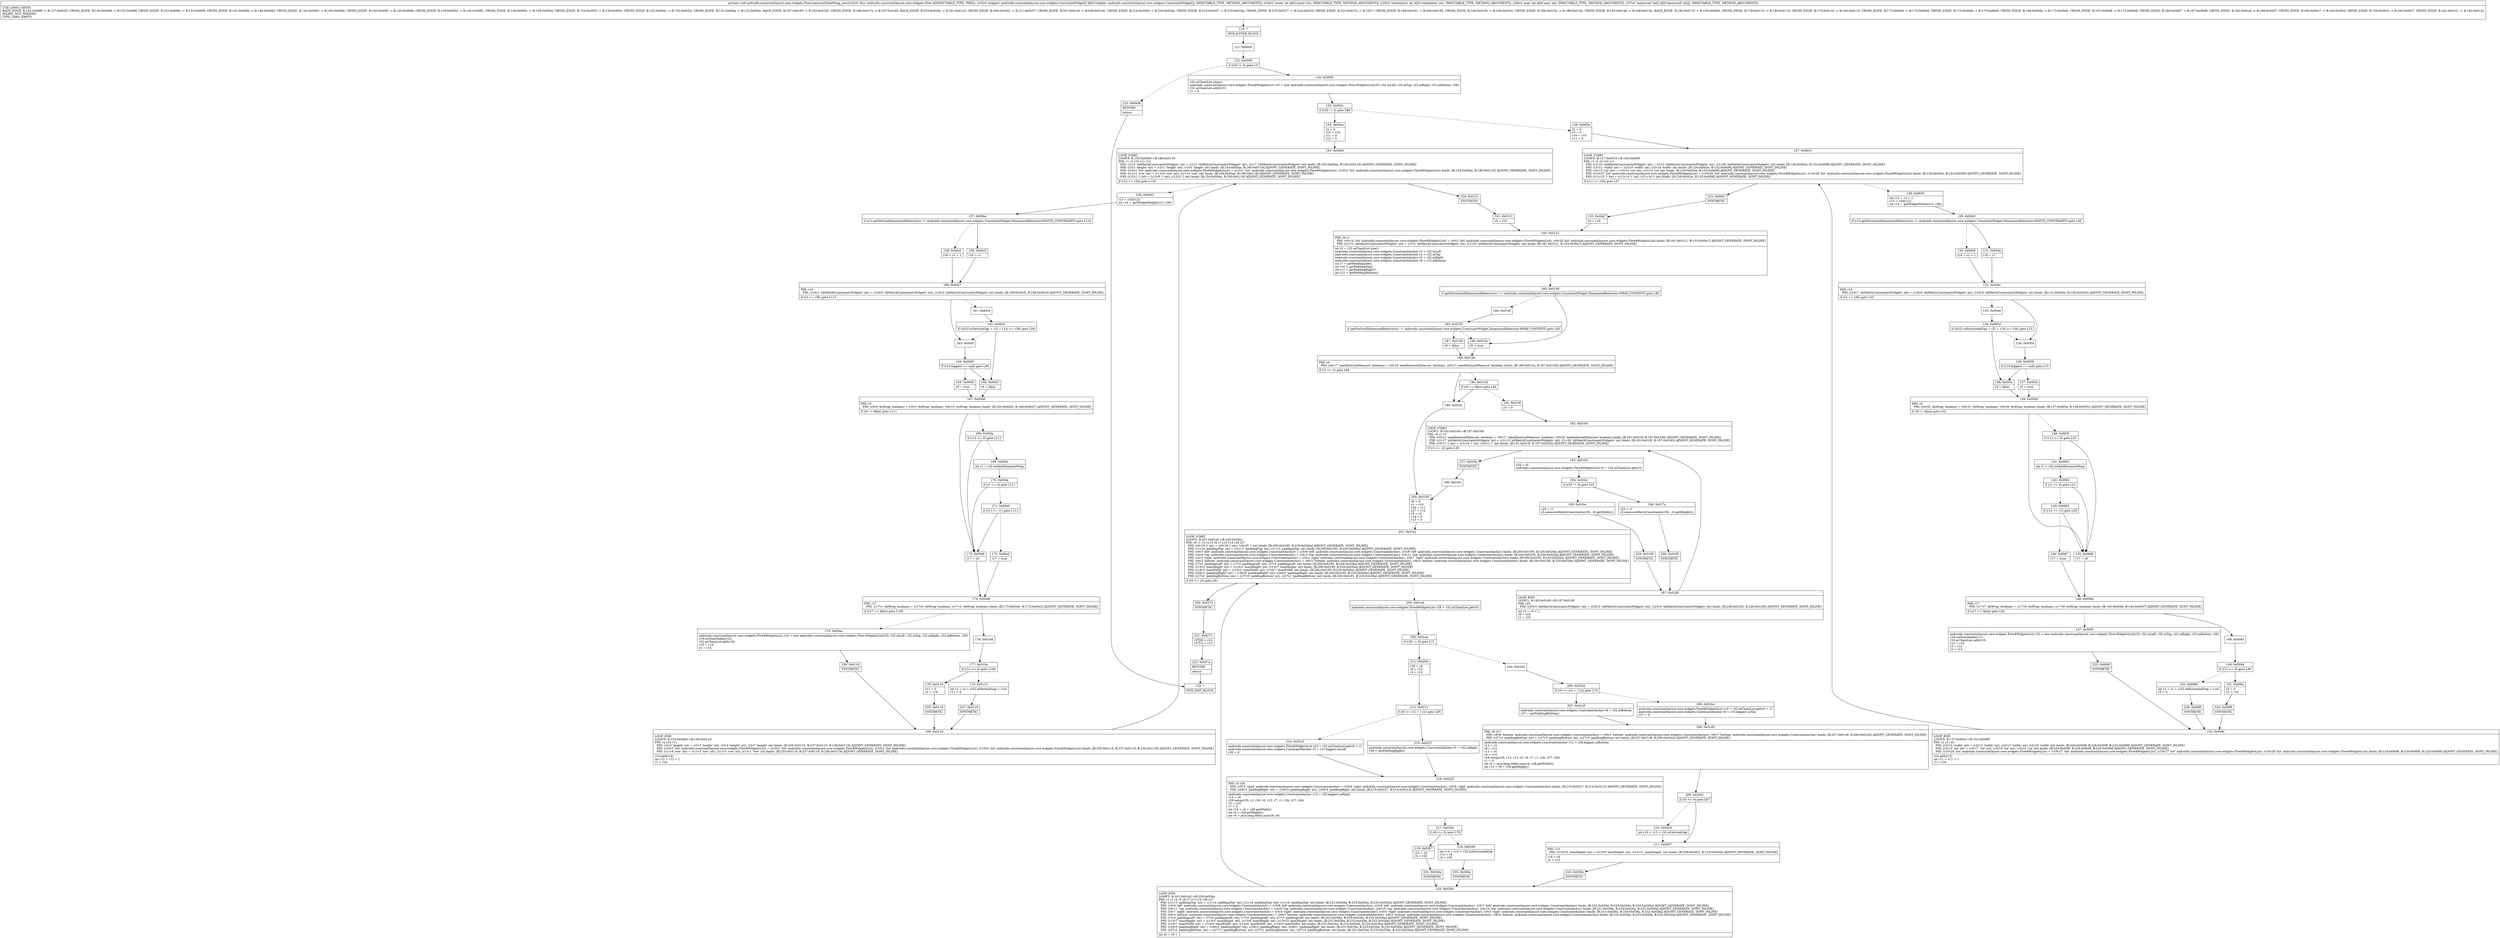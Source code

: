 digraph "CFG forandroidx.constraintlayout.core.widgets.Flow.measureChainWrap_new([Landroidx\/constraintlayout\/core\/widgets\/ConstraintWidget;III[I)V" {
Node_119 [shape=record,label="{119\:\ ?|MTH_ENTER_BLOCK\l}"];
Node_121 [shape=record,label="{121\:\ 0x0000}"];
Node_122 [shape=record,label="{122\:\ 0x0006|if (r34 != 0) goto L5\l}"];
Node_123 [shape=record,label="{123\:\ 0x0008|RETURN\l|return\l}"];
Node_120 [shape=record,label="{120\:\ ?|MTH_EXIT_BLOCK\l}"];
Node_124 [shape=record,label="{124\:\ 0x0009|r32.mChainList.clear()\landroidx.constraintlayout.core.widgets.Flow$WidgetsList r10 = new androidx.constraintlayout.core.widgets.Flow.WidgetsList(r35, r32.mLeft, r32.mTop, r32.mRight, r32.mBottom, r36)\lr32.mChainList.add(r10)\lr1 = 0\l}"];
Node_125 [shape=record,label="{125\:\ 0x002c|if (r35 != 0) goto L86\l}"];
Node_126 [shape=record,label="{126\:\ 0x002e|r2 = 0\lr3 = 0\lr10 = r10\lr11 = 0\l}"];
Node_127 [shape=record,label="{127\:\ 0x0033|LOOP_START\lLOOP:0: B:127:0x0033\-\>B:152:0x009f\lPHI: r1 r2 r3 r10 r11 \l  PHI: (r1v22 'nbMatchConstraintsWidgets' int) = (r1v2 'nbMatchConstraintsWidgets' int), (r1v26 'nbMatchConstraintsWidgets' int) binds: [B:126:0x002e, B:152:0x009f] A[DONT_GENERATE, DONT_INLINE]\l  PHI: (r2v11 'width' int) = (r2v10 'width' int), (r2v14 'width' int) binds: [B:126:0x002e, B:152:0x009f] A[DONT_GENERATE, DONT_INLINE]\l  PHI: (r3v15 'col' int) = (r3v14 'col' int), (r3v19 'col' int) binds: [B:126:0x002e, B:152:0x009f] A[DONT_GENERATE, DONT_INLINE]\l  PHI: (r10v27 'list' androidx.constraintlayout.core.widgets.Flow$WidgetsList) = (r10v26 'list' androidx.constraintlayout.core.widgets.Flow$WidgetsList), (r10v28 'list' androidx.constraintlayout.core.widgets.Flow$WidgetsList) binds: [B:126:0x002e, B:152:0x009f] A[DONT_GENERATE, DONT_INLINE]\l  PHI: (r11v15 'i' int) = (r11v14 'i' int), (r11v16 'i' int) binds: [B:126:0x002e, B:152:0x009f] A[DONT_GENERATE, DONT_INLINE]\l|if (r11 \>= r34) goto L37\l}"];
Node_128 [shape=record,label="{128\:\ 0x0035|int r12 = r3 + 1\lr13 = r33[r11]\lint r14 = getWidgetWidth(r13, r36)\l}"];
Node_129 [shape=record,label="{129\:\ 0x0043|if (r13.getHorizontalDimensionBehaviour() != androidx.constraintlayout.core.widgets.ConstraintWidget.DimensionBehaviour.MATCH_CONSTRAINT) goto L36\l}"];
Node_130 [shape=record,label="{130\:\ 0x0045|r16 = r1 + 1\l}"];
Node_132 [shape=record,label="{132\:\ 0x004c|PHI: r16 \l  PHI: (r16v7 'nbMatchConstraintsWidgets' int) = (r16v6 'nbMatchConstraintsWidgets' int), (r16v8 'nbMatchConstraintsWidgets' int) binds: [B:131:0x004a, B:130:0x0045] A[DONT_GENERATE, DONT_INLINE]\l|if (r2 == r36) goto L33\l}"];
Node_133 [shape=record,label="{133\:\ 0x004e}"];
Node_134 [shape=record,label="{134\:\ 0x0052|if (((r32.mHorizontalGap + r2) + r14) \<= r36) goto L15\l}"];
Node_138 [shape=record,label="{138\:\ 0x005c|r0 = false\l}"];
Node_139 [shape=record,label="{139\:\ 0x005d|PHI: r0 \l  PHI: (r0v32 'doWrap' boolean) = (r0v31 'doWrap' boolean), (r0v36 'doWrap' boolean) binds: [B:137:0x005a, B:138:0x005c] A[DONT_GENERATE, DONT_INLINE]\l|if (r0 != false) goto L32\l}"];
Node_140 [shape=record,label="{140\:\ 0x005f|if (r11 \<= 0) goto L32\l}"];
Node_141 [shape=record,label="{141\:\ 0x0061|int r1 = r32.mMaxElementsWrap\l}"];
Node_142 [shape=record,label="{142\:\ 0x0063|if (r1 \<= 0) goto L32\l}"];
Node_143 [shape=record,label="{143\:\ 0x0065|if (r12 \<= r1) goto L32\l}"];
Node_144 [shape=record,label="{144\:\ 0x0067|r17 = true\l}"];
Node_146 [shape=record,label="{146\:\ 0x006d|PHI: r17 \l  PHI: (r17v7 'doWrap' boolean) = (r17v6 'doWrap' boolean), (r17v8 'doWrap' boolean) binds: [B:145:0x006b, B:144:0x0067] A[DONT_GENERATE, DONT_INLINE]\l|if (r17 == false) goto L26\l}"];
Node_147 [shape=record,label="{147\:\ 0x006f|androidx.constraintlayout.core.widgets.Flow$WidgetsList r19 = new androidx.constraintlayout.core.widgets.Flow.WidgetsList(r35, r32.mLeft, r32.mTop, r32.mRight, r32.mBottom, r36)\lr19.setStartIndex(r11)\lr32.mChainList.add(r19)\lr10 = r19\lr3 = r12\lr2 = r14\l}"];
Node_225 [shape=record,label="{225\:\ 0x009f|SYNTHETIC\l}"];
Node_152 [shape=record,label="{152\:\ 0x009f|LOOP_END\lLOOP:0: B:127:0x0033\-\>B:152:0x009f\lPHI: r2 r3 r10 \l  PHI: (r2v14 'width' int) = (r2v12 'width' int), (r2v13 'width' int), (r2v16 'width' int) binds: [B:224:0x009f, B:226:0x009f, B:225:0x009f] A[DONT_GENERATE, DONT_INLINE]\l  PHI: (r3v19 'col' int) = (r3v17 'col' int), (r3v18 'col' int), (r3v21 'col' int) binds: [B:224:0x009f, B:226:0x009f, B:225:0x009f] A[DONT_GENERATE, DONT_INLINE]\l  PHI: (r10v28 'list' androidx.constraintlayout.core.widgets.Flow$WidgetsList) = (r10v27 'list' androidx.constraintlayout.core.widgets.Flow$WidgetsList), (r10v27 'list' androidx.constraintlayout.core.widgets.Flow$WidgetsList), (r10v29 'list' androidx.constraintlayout.core.widgets.Flow$WidgetsList) binds: [B:224:0x009f, B:226:0x009f, B:225:0x009f] A[DONT_GENERATE, DONT_INLINE]\l|r10.add(r13)\lint r11 = r11 + 1\lr1 = r16\l}"];
Node_148 [shape=record,label="{148\:\ 0x0093}"];
Node_149 [shape=record,label="{149\:\ 0x0094|if (r11 \<= 0) goto L30\l}"];
Node_150 [shape=record,label="{150\:\ 0x0096|int r2 = r2 + (r32.mHorizontalGap + r14)\lr3 = 0\l}"];
Node_226 [shape=record,label="{226\:\ 0x009f|SYNTHETIC\l}"];
Node_151 [shape=record,label="{151\:\ 0x009c|r3 = 0\lr2 = r14\l}"];
Node_224 [shape=record,label="{224\:\ 0x009f|SYNTHETIC\l}"];
Node_145 [shape=record,label="{145\:\ 0x006b|r17 = r0\l}"];
Node_135 [shape=record,label="{135\:\ 0x0054}"];
Node_136 [shape=record,label="{136\:\ 0x0058|if (r10.biggest == null) goto L15\l}"];
Node_137 [shape=record,label="{137\:\ 0x005a|r0 = true\l}"];
Node_131 [shape=record,label="{131\:\ 0x004a|r16 = r1\l}"];
Node_223 [shape=record,label="{223\:\ 0x00a7|SYNTHETIC\l}"];
Node_153 [shape=record,label="{153\:\ 0x00a7|r0 = r10\l}"];
Node_182 [shape=record,label="{182\:\ 0x0122|PHI: r0 r1 \l  PHI: (r0v14 'list' androidx.constraintlayout.core.widgets.Flow$WidgetsList) = (r0v2 'list' androidx.constraintlayout.core.widgets.Flow$WidgetsList), (r0v28 'list' androidx.constraintlayout.core.widgets.Flow$WidgetsList) binds: [B:181:0x0121, B:153:0x00a7] A[DONT_GENERATE, DONT_INLINE]\l  PHI: (r1v12 'nbMatchConstraintsWidgets' int) = (r1v3 'nbMatchConstraintsWidgets' int), (r1v22 'nbMatchConstraintsWidgets' int) binds: [B:181:0x0121, B:153:0x00a7] A[DONT_GENERATE, DONT_INLINE]\l|int r2 = r32.mChainList.size()\landroidx.constraintlayout.core.widgets.ConstraintAnchor r3 = r32.mLeft\landroidx.constraintlayout.core.widgets.ConstraintAnchor r4 = r32.mTop\landroidx.constraintlayout.core.widgets.ConstraintAnchor r5 = r32.mRight\landroidx.constraintlayout.core.widgets.ConstraintAnchor r6 = r32.mBottom\lint r7 = getPaddingLeft()\lint r10 = getPaddingTop()\lint r11 = getPaddingRight()\lint r12 = getPaddingBottom()\l}"];
Node_183 [shape=record,label="{183\:\ 0x014d|if (getHorizontalDimensionBehaviour() == androidx.constraintlayout.core.widgets.ConstraintWidget.DimensionBehaviour.WRAP_CONTENT) goto L85\l}"];
Node_184 [shape=record,label="{184\:\ 0x014f}"];
Node_185 [shape=record,label="{185\:\ 0x0155|if (getVerticalDimensionBehaviour() != androidx.constraintlayout.core.widgets.ConstraintWidget.DimensionBehaviour.WRAP_CONTENT) goto L43\l}"];
Node_187 [shape=record,label="{187\:\ 0x0158|r0 = false\l}"];
Node_189 [shape=record,label="{189\:\ 0x015b|PHI: r0 \l  PHI: (r0v17 'needInternalMeasure' boolean) = (r0v16 'needInternalMeasure' boolean), (r0v27 'needInternalMeasure' boolean) binds: [B:188:0x015a, B:187:0x0158] A[DONT_GENERATE, DONT_INLINE]\l|if (r1 \<= 0) goto L84\l}"];
Node_190 [shape=record,label="{190\:\ 0x015d|if (r0 == false) goto L84\l}"];
Node_191 [shape=record,label="{191\:\ 0x015f|r3 = 0\l}"];
Node_192 [shape=record,label="{192\:\ 0x0160|LOOP_START\lLOOP:1: B:192:0x0160\-\>B:197:0x0185\lPHI: r0 r1 r3 \l  PHI: (r0v21 'needInternalMeasure' boolean) = (r0v17 'needInternalMeasure' boolean), (r0v25 'needInternalMeasure' boolean) binds: [B:191:0x015f, B:197:0x0185] A[DONT_GENERATE, DONT_INLINE]\l  PHI: (r1v17 'nbMatchConstraintsWidgets' int) = (r1v12 'nbMatchConstraintsWidgets' int), (r1v20 'nbMatchConstraintsWidgets' int) binds: [B:191:0x015f, B:197:0x0185] A[DONT_GENERATE, DONT_INLINE]\l  PHI: (r3v11 'i' int) = (r3v10 'i' int), (r3v12 'i' int) binds: [B:191:0x015f, B:197:0x0185] A[DONT_GENERATE, DONT_INLINE]\l|if (r3 \>= r2) goto L55\l}"];
Node_193 [shape=record,label="{193\:\ 0x0162|r24 = r0\landroidx.constraintlayout.core.widgets.Flow$WidgetsList r0 = r32.mChainList.get(r3)\l}"];
Node_194 [shape=record,label="{194\:\ 0x016c|if (r35 != 0) goto L53\l}"];
Node_195 [shape=record,label="{195\:\ 0x016e|r25 = r1\lr0.measureMatchConstraints(r36 \- r0.getWidth())\l}"];
Node_229 [shape=record,label="{229\:\ 0x0185|SYNTHETIC\l}"];
Node_197 [shape=record,label="{197\:\ 0x0185|LOOP_END\lLOOP:1: B:192:0x0160\-\>B:197:0x0185\lPHI: r25 \l  PHI: (r25v3 'nbMatchConstraintsWidgets' int) = (r25v2 'nbMatchConstraintsWidgets' int), (r25v4 'nbMatchConstraintsWidgets' int) binds: [B:228:0x0185, B:229:0x0185] A[DONT_GENERATE, DONT_INLINE]\l|int r3 = r3 + 1\lr0 = r24\lr1 = r25\l}"];
Node_196 [shape=record,label="{196\:\ 0x017a|r25 = r1\lr0.measureMatchConstraints(r36 \- r0.getHeight())\l}"];
Node_228 [shape=record,label="{228\:\ 0x0185|SYNTHETIC\l}"];
Node_227 [shape=record,label="{227\:\ 0x018c|SYNTHETIC\l}"];
Node_198 [shape=record,label="{198\:\ 0x018c}"];
Node_200 [shape=record,label="{200\:\ 0x0195|r0 = 0\lr1 = r10\lr26 = r11\lr27 = r12\lr3 = r3\lr14 = 0\lr13 = 0\l}"];
Node_201 [shape=record,label="{201\:\ 0x01a2|LOOP_START\lLOOP:2: B:201:0x01a2\-\>B:220:0x026a\lPHI: r0 r1 r3 r4 r5 r6 r7 r13 r14 r26 r27 \l  PHI: (r0v19 'i' int) = (r0v18 'i' int), (r0v20 'i' int) binds: [B:200:0x0195, B:220:0x026a] A[DONT_GENERATE, DONT_INLINE]\l  PHI: (r1v14 'paddingTop' int) = (r1v13 'paddingTop' int), (r1v15 'paddingTop' int) binds: [B:200:0x0195, B:220:0x026a] A[DONT_GENERATE, DONT_INLINE]\l  PHI: (r3v7 'left' androidx.constraintlayout.core.widgets.ConstraintAnchor) = (r3v6 'left' androidx.constraintlayout.core.widgets.ConstraintAnchor), (r3v9 'left' androidx.constraintlayout.core.widgets.ConstraintAnchor) binds: [B:200:0x0195, B:220:0x026a] A[DONT_GENERATE, DONT_INLINE]\l  PHI: (r4v4 'top' androidx.constraintlayout.core.widgets.ConstraintAnchor) = (r4v3 'top' androidx.constraintlayout.core.widgets.ConstraintAnchor), (r4v11 'top' androidx.constraintlayout.core.widgets.ConstraintAnchor) binds: [B:200:0x0195, B:220:0x026a] A[DONT_GENERATE, DONT_INLINE]\l  PHI: (r5v3 'right' androidx.constraintlayout.core.widgets.ConstraintAnchor) = (r5v2 'right' androidx.constraintlayout.core.widgets.ConstraintAnchor), (r5v7 'right' androidx.constraintlayout.core.widgets.ConstraintAnchor) binds: [B:200:0x0195, B:220:0x026a] A[DONT_GENERATE, DONT_INLINE]\l  PHI: (r6v3 'bottom' androidx.constraintlayout.core.widgets.ConstraintAnchor) = (r6v2 'bottom' androidx.constraintlayout.core.widgets.ConstraintAnchor), (r6v4 'bottom' androidx.constraintlayout.core.widgets.ConstraintAnchor) binds: [B:200:0x0195, B:220:0x026a] A[DONT_GENERATE, DONT_INLINE]\l  PHI: (r7v3 'paddingLeft' int) = (r7v2 'paddingLeft' int), (r7v5 'paddingLeft' int) binds: [B:200:0x0195, B:220:0x026a] A[DONT_GENERATE, DONT_INLINE]\l  PHI: (r13v3 'maxHeight' int) = (r13v2 'maxHeight' int), (r13v7 'maxHeight' int) binds: [B:200:0x0195, B:220:0x026a] A[DONT_GENERATE, DONT_INLINE]\l  PHI: (r14v3 'maxWidth' int) = (r14v2 'maxWidth' int), (r14v7 'maxWidth' int) binds: [B:200:0x0195, B:220:0x026a] A[DONT_GENERATE, DONT_INLINE]\l  PHI: (r26v1 'paddingRight' int) = (r26v0 'paddingRight' int), (r26v5 'paddingRight' int) binds: [B:200:0x0195, B:220:0x026a] A[DONT_GENERATE, DONT_INLINE]\l  PHI: (r27v1 'paddingBottom' int) = (r27v0 'paddingBottom' int), (r27v2 'paddingBottom' int) binds: [B:200:0x0195, B:220:0x026a] A[DONT_GENERATE, DONT_INLINE]\l|if (r0 \>= r2) goto L81\l}"];
Node_202 [shape=record,label="{202\:\ 0x01a4|androidx.constraintlayout.core.widgets.Flow$WidgetsList r28 = r32.mChainList.get(r0)\l}"];
Node_203 [shape=record,label="{203\:\ 0x01ae|if (r35 != 0) goto L71\l}"];
Node_204 [shape=record,label="{204\:\ 0x01b0}"];
Node_205 [shape=record,label="{205\:\ 0x01b2|if (r0 \>= (r2 + (\-1))) goto L70\l}"];
Node_206 [shape=record,label="{206\:\ 0x01b4|androidx.constraintlayout.core.widgets.Flow$WidgetsList r10 = r32.mChainList.get(r0 + 1)\landroidx.constraintlayout.core.widgets.ConstraintAnchor r6 = r10.biggest.mTop\lr27 = 0\l}"];
Node_208 [shape=record,label="{208\:\ 0x01d0|PHI: r6 r27 \l  PHI: (r6v6 'bottom' androidx.constraintlayout.core.widgets.ConstraintAnchor) = (r6v5 'bottom' androidx.constraintlayout.core.widgets.ConstraintAnchor), (r6v7 'bottom' androidx.constraintlayout.core.widgets.ConstraintAnchor) binds: [B:207:0x01c8, B:206:0x01b4] A[DONT_GENERATE, DONT_INLINE]\l  PHI: (r27v4 'paddingBottom' int) = (r27v3 'paddingBottom' int), (r27v5 'paddingBottom' int) binds: [B:207:0x01c8, B:206:0x01b4] A[DONT_GENERATE, DONT_INLINE]\l|androidx.constraintlayout.core.widgets.ConstraintAnchor r12 = r28.biggest.mBottom\lr12 = r3\lr9 = r13\lr13 = r4\lr4 = r14\lr28.setup(r35, r12, r13, r5, r6, r7, r1, r26, r27, r36)\lr1 = 0\lint r4 = java.lang.Math.max(r4, r28.getWidth())\lint r13 = r9 + r28.getHeight()\l}"];
Node_209 [shape=record,label="{209\:\ 0x0202|if (r0 \<= 0) goto L67\l}"];
Node_210 [shape=record,label="{210\:\ 0x0204|int r13 = r13 + r32.mVerticalGap\l}"];
Node_211 [shape=record,label="{211\:\ 0x0207|PHI: r13 \l  PHI: (r13v10 'maxHeight' int) = (r13v9 'maxHeight' int), (r13v11 'maxHeight' int) binds: [B:209:0x0202, B:210:0x0204] A[DONT_GENERATE, DONT_INLINE]\l|r14 = r4\lr4 = r12\l}"];
Node_232 [shape=record,label="{232\:\ 0x026a|SYNTHETIC\l}"];
Node_220 [shape=record,label="{220\:\ 0x026a|LOOP_END\lLOOP:2: B:201:0x01a2\-\>B:220:0x026a\lPHI: r1 r3 r4 r5 r6 r7 r13 r14 r26 r27 \l  PHI: (r1v15 'paddingTop' int) = (r1v14 'paddingTop' int), (r1v14 'paddingTop' int), (r1v16 'paddingTop' int) binds: [B:231:0x026a, B:233:0x026a, B:232:0x026a] A[DONT_GENERATE, DONT_INLINE]\l  PHI: (r3v9 'left' androidx.constraintlayout.core.widgets.ConstraintAnchor) = (r3v8 'left' androidx.constraintlayout.core.widgets.ConstraintAnchor), (r3v8 'left' androidx.constraintlayout.core.widgets.ConstraintAnchor), (r3v7 'left' androidx.constraintlayout.core.widgets.ConstraintAnchor) binds: [B:231:0x026a, B:233:0x026a, B:232:0x026a] A[DONT_GENERATE, DONT_INLINE]\l  PHI: (r4v11 'top' androidx.constraintlayout.core.widgets.ConstraintAnchor) = (r4v9 'top' androidx.constraintlayout.core.widgets.ConstraintAnchor), (r4v10 'top' androidx.constraintlayout.core.widgets.ConstraintAnchor), (r4v14 'top' androidx.constraintlayout.core.widgets.ConstraintAnchor) binds: [B:231:0x026a, B:233:0x026a, B:232:0x026a] A[DONT_GENERATE, DONT_INLINE]\l  PHI: (r5v7 'right' androidx.constraintlayout.core.widgets.ConstraintAnchor) = (r5v5 'right' androidx.constraintlayout.core.widgets.ConstraintAnchor), (r5v5 'right' androidx.constraintlayout.core.widgets.ConstraintAnchor), (r5v3 'right' androidx.constraintlayout.core.widgets.ConstraintAnchor) binds: [B:231:0x026a, B:233:0x026a, B:232:0x026a] A[DONT_GENERATE, DONT_INLINE]\l  PHI: (r6v4 'bottom' androidx.constraintlayout.core.widgets.ConstraintAnchor) = (r6v3 'bottom' androidx.constraintlayout.core.widgets.ConstraintAnchor), (r6v3 'bottom' androidx.constraintlayout.core.widgets.ConstraintAnchor), (r6v6 'bottom' androidx.constraintlayout.core.widgets.ConstraintAnchor) binds: [B:231:0x026a, B:233:0x026a, B:232:0x026a] A[DONT_GENERATE, DONT_INLINE]\l  PHI: (r7v5 'paddingLeft' int) = (r7v4 'paddingLeft' int), (r7v4 'paddingLeft' int), (r7v3 'paddingLeft' int) binds: [B:231:0x026a, B:233:0x026a, B:232:0x026a] A[DONT_GENERATE, DONT_INLINE]\l  PHI: (r13v7 'maxHeight' int) = (r13v5 'maxHeight' int), (r13v6 'maxHeight' int), (r13v10 'maxHeight' int) binds: [B:231:0x026a, B:233:0x026a, B:232:0x026a] A[DONT_GENERATE, DONT_INLINE]\l  PHI: (r14v7 'maxWidth' int) = (r14v5 'maxWidth' int), (r14v6 'maxWidth' int), (r14v9 'maxWidth' int) binds: [B:231:0x026a, B:233:0x026a, B:232:0x026a] A[DONT_GENERATE, DONT_INLINE]\l  PHI: (r26v5 'paddingRight' int) = (r26v3 'paddingRight' int), (r26v3 'paddingRight' int), (r26v1 'paddingRight' int) binds: [B:231:0x026a, B:233:0x026a, B:232:0x026a] A[DONT_GENERATE, DONT_INLINE]\l  PHI: (r27v2 'paddingBottom' int) = (r27v1 'paddingBottom' int), (r27v1 'paddingBottom' int), (r27v4 'paddingBottom' int) binds: [B:231:0x026a, B:233:0x026a, B:232:0x026a] A[DONT_GENERATE, DONT_INLINE]\l|int r0 = r0 + 1\l}"];
Node_207 [shape=record,label="{207\:\ 0x01c8|androidx.constraintlayout.core.widgets.ConstraintAnchor r6 = r32.mBottom\lr27 = getPaddingBottom()\l}"];
Node_212 [shape=record,label="{212\:\ 0x020b|r30 = r4\lr9 = r13\lr4 = r14\l}"];
Node_213 [shape=record,label="{213\:\ 0x0211|if (r0 \>= (r2 + (\-1))) goto L80\l}"];
Node_214 [shape=record,label="{214\:\ 0x0213|androidx.constraintlayout.core.widgets.Flow$WidgetsList r10 = r32.mChainList.get(r0 + 1)\landroidx.constraintlayout.core.widgets.ConstraintAnchor r5 = r10.biggest.mLeft\lr26 = 0\l}"];
Node_216 [shape=record,label="{216\:\ 0x022f|PHI: r5 r26 \l  PHI: (r5v5 'right' androidx.constraintlayout.core.widgets.ConstraintAnchor) = (r5v4 'right' androidx.constraintlayout.core.widgets.ConstraintAnchor), (r5v6 'right' androidx.constraintlayout.core.widgets.ConstraintAnchor) binds: [B:215:0x0227, B:214:0x0213] A[DONT_GENERATE, DONT_INLINE]\l  PHI: (r26v3 'paddingRight' int) = (r26v2 'paddingRight' int), (r26v4 'paddingRight' int) binds: [B:215:0x0227, B:214:0x0213] A[DONT_GENERATE, DONT_INLINE]\l|androidx.constraintlayout.core.widgets.ConstraintAnchor r15 = r28.biggest.mRight\lr15 = r6\lr28.setup(r35, r3, r30, r5, r15, r7, r1, r26, r27, r36)\lr3 = r15\lr7 = 0\lint r14 = r4 + r28.getWidth()\lint r4 = r28.getHeight()\lint r4 = java.lang.Math.max(r9, r4)\l}"];
Node_217 [shape=record,label="{217\:\ 0x025e|if (r0 \<= 0) goto L78\l}"];
Node_218 [shape=record,label="{218\:\ 0x0260|int r14 = r14 + r32.mHorizontalGap\lr13 = r4\lr4 = r30\l}"];
Node_233 [shape=record,label="{233\:\ 0x026a|SYNTHETIC\l}"];
Node_219 [shape=record,label="{219\:\ 0x0267|r13 = r4\lr4 = r30\l}"];
Node_231 [shape=record,label="{231\:\ 0x026a|SYNTHETIC\l}"];
Node_215 [shape=record,label="{215\:\ 0x0227|androidx.constraintlayout.core.widgets.ConstraintAnchor r5 = r32.mRight\lr26 = getPaddingRight()\l}"];
Node_230 [shape=record,label="{230\:\ 0x0272|SYNTHETIC\l}"];
Node_221 [shape=record,label="{221\:\ 0x0272|r37[0] = r14\lr37[1] = r13\l}"];
Node_222 [shape=record,label="{222\:\ 0x027a|RETURN\l|return\l}"];
Node_199 [shape=record,label="{199\:\ 0x0191}"];
Node_188 [shape=record,label="{188\:\ 0x015a|r0 = true\l}"];
Node_154 [shape=record,label="{154\:\ 0x00aa|r2 = 0\lr10 = r10\lr11 = 0\lr12 = 0\l}"];
Node_155 [shape=record,label="{155\:\ 0x00b0|LOOP_START\lLOOP:3: B:155:0x00b0\-\>B:180:0x0119\lPHI: r1 r2 r10 r11 r12 \l  PHI: (r1v3 'nbMatchConstraintsWidgets' int) = (r1v2 'nbMatchConstraintsWidgets' int), (r1v7 'nbMatchConstraintsWidgets' int) binds: [B:154:0x00aa, B:180:0x0119] A[DONT_GENERATE, DONT_INLINE]\l  PHI: (r2v2 'height' int) = (r2v1 'height' int), (r2v5 'height' int) binds: [B:154:0x00aa, B:180:0x0119] A[DONT_GENERATE, DONT_INLINE]\l  PHI: (r10v2 'list' androidx.constraintlayout.core.widgets.Flow$WidgetsList) = (r10v1 'list' androidx.constraintlayout.core.widgets.Flow$WidgetsList), (r10v3 'list' androidx.constraintlayout.core.widgets.Flow$WidgetsList) binds: [B:154:0x00aa, B:180:0x0119] A[DONT_GENERATE, DONT_INLINE]\l  PHI: (r11v1 'row' int) = (r11v0 'row' int), (r11v4 'row' int) binds: [B:154:0x00aa, B:180:0x0119] A[DONT_GENERATE, DONT_INLINE]\l  PHI: (r12v1 'i' int) = (r12v0 'i' int), (r12v2 'i' int) binds: [B:154:0x00aa, B:180:0x0119] A[DONT_GENERATE, DONT_INLINE]\l|if (r12 \>= r34) goto L116\l}"];
Node_156 [shape=record,label="{156\:\ 0x00b2|r13 = r33[r12]\lint r14 = getWidgetHeight(r13, r36)\l}"];
Node_157 [shape=record,label="{157\:\ 0x00be|if (r13.getVerticalDimensionBehaviour() != androidx.constraintlayout.core.widgets.ConstraintWidget.DimensionBehaviour.MATCH_CONSTRAINT) goto L115\l}"];
Node_158 [shape=record,label="{158\:\ 0x00c0|r16 = r1 + 1\l}"];
Node_160 [shape=record,label="{160\:\ 0x00c7|PHI: r16 \l  PHI: (r16v1 'nbMatchConstraintsWidgets' int) = (r16v0 'nbMatchConstraintsWidgets' int), (r16v2 'nbMatchConstraintsWidgets' int) binds: [B:159:0x00c5, B:158:0x00c0] A[DONT_GENERATE, DONT_INLINE]\l|if (r2 == r36) goto L112\l}"];
Node_161 [shape=record,label="{161\:\ 0x00c9}"];
Node_162 [shape=record,label="{162\:\ 0x00cd|if (((r32.mVerticalGap + r2) + r14) \<= r36) goto L94\l}"];
Node_166 [shape=record,label="{166\:\ 0x00d7|r0 = false\l}"];
Node_167 [shape=record,label="{167\:\ 0x00d8|PHI: r0 \l  PHI: (r0v6 'doWrap' boolean) = (r0v5 'doWrap' boolean), (r0v10 'doWrap' boolean) binds: [B:165:0x00d5, B:166:0x00d7] A[DONT_GENERATE, DONT_INLINE]\l|if (r0 != false) goto L111\l}"];
Node_168 [shape=record,label="{168\:\ 0x00da|if (r12 \<= 0) goto L111\l}"];
Node_169 [shape=record,label="{169\:\ 0x00dc|int r1 = r32.mMaxElementsWrap\l}"];
Node_170 [shape=record,label="{170\:\ 0x00de|if (r1 \<= 0) goto L111\l}"];
Node_171 [shape=record,label="{171\:\ 0x00e0|if (r11 \<= r1) goto L111\l}"];
Node_172 [shape=record,label="{172\:\ 0x00e2|r17 = true\l}"];
Node_174 [shape=record,label="{174\:\ 0x00e8|PHI: r17 \l  PHI: (r17v1 'doWrap' boolean) = (r17v0 'doWrap' boolean), (r17v2 'doWrap' boolean) binds: [B:173:0x00e6, B:172:0x00e2] A[DONT_GENERATE, DONT_INLINE]\l|if (r17 == false) goto L105\l}"];
Node_175 [shape=record,label="{175\:\ 0x00ea|androidx.constraintlayout.core.widgets.Flow$WidgetsList r19 = new androidx.constraintlayout.core.widgets.Flow.WidgetsList(r35, r32.mLeft, r32.mTop, r32.mRight, r32.mBottom, r36)\lr19.setStartIndex(r12)\lr32.mChainList.add(r19)\lr10 = r19\lr2 = r14\l}"];
Node_236 [shape=record,label="{236\:\ 0x0119|SYNTHETIC\l}"];
Node_180 [shape=record,label="{180\:\ 0x0119|LOOP_END\lLOOP:3: B:155:0x00b0\-\>B:180:0x0119\lPHI: r2 r10 r11 \l  PHI: (r2v5 'height' int) = (r2v3 'height' int), (r2v4 'height' int), (r2v7 'height' int) binds: [B:235:0x0119, B:237:0x0119, B:236:0x0119] A[DONT_GENERATE, DONT_INLINE]\l  PHI: (r10v3 'list' androidx.constraintlayout.core.widgets.Flow$WidgetsList) = (r10v2 'list' androidx.constraintlayout.core.widgets.Flow$WidgetsList), (r10v2 'list' androidx.constraintlayout.core.widgets.Flow$WidgetsList), (r10v4 'list' androidx.constraintlayout.core.widgets.Flow$WidgetsList) binds: [B:235:0x0119, B:237:0x0119, B:236:0x0119] A[DONT_GENERATE, DONT_INLINE]\l  PHI: (r11v4 'row' int) = (r11v2 'row' int), (r11v3 'row' int), (r11v1 'row' int) binds: [B:235:0x0119, B:237:0x0119, B:236:0x0119] A[DONT_GENERATE, DONT_INLINE]\l|r10.add(r13)\lint r12 = r12 + 1\lr1 = r16\l}"];
Node_176 [shape=record,label="{176\:\ 0x010d}"];
Node_177 [shape=record,label="{177\:\ 0x010e|if (r12 \<= 0) goto L109\l}"];
Node_178 [shape=record,label="{178\:\ 0x0110|int r2 = r2 + (r32.mVerticalGap + r14)\lr11 = 0\l}"];
Node_237 [shape=record,label="{237\:\ 0x0119|SYNTHETIC\l}"];
Node_179 [shape=record,label="{179\:\ 0x0116|r11 = 0\lr2 = r14\l}"];
Node_235 [shape=record,label="{235\:\ 0x0119|SYNTHETIC\l}"];
Node_173 [shape=record,label="{173\:\ 0x00e6|r17 = r0\l}"];
Node_163 [shape=record,label="{163\:\ 0x00cf}"];
Node_164 [shape=record,label="{164\:\ 0x00d3|if (r10.biggest == null) goto L94\l}"];
Node_165 [shape=record,label="{165\:\ 0x00d5|r0 = true\l}"];
Node_159 [shape=record,label="{159\:\ 0x00c5|r16 = r1\l}"];
Node_234 [shape=record,label="{234\:\ 0x0121|SYNTHETIC\l}"];
Node_181 [shape=record,label="{181\:\ 0x0121|r0 = r10\l}"];
MethodNode[shape=record,label="{private void androidx.constraintlayout.core.widgets.Flow.measureChainWrap_new((r32v0 'this' androidx.constraintlayout.core.widgets.Flow A[IMMUTABLE_TYPE, THIS]), (r33v0 'widgets' androidx.constraintlayout.core.widgets.ConstraintWidget[] A[D('widgets' androidx.constraintlayout.core.widgets.ConstraintWidget[]), IMMUTABLE_TYPE, METHOD_ARGUMENT]), (r34v0 'count' int A[D('count' int), IMMUTABLE_TYPE, METHOD_ARGUMENT]), (r35v0 'orientation' int A[D('orientation' int), IMMUTABLE_TYPE, METHOD_ARGUMENT]), (r36v0 'max' int A[D('max' int), IMMUTABLE_TYPE, METHOD_ARGUMENT]), (r37v0 'measured' int[] A[D('measured' int[]), IMMUTABLE_TYPE, METHOD_ARGUMENT]))  | USE_LINES_HINTS\lBACK_EDGE: B:152:0x009f \-\> B:127:0x0033, CROSS_EDGE: B:150:0x0096 \-\> B:152:0x009f, CROSS_EDGE: B:151:0x009c \-\> B:152:0x009f, CROSS_EDGE: B:145:0x006b \-\> B:146:0x006d, CROSS_EDGE: B:142:0x0063 \-\> B:145:0x006b, CROSS_EDGE: B:140:0x005f \-\> B:145:0x006b, CROSS_EDGE: B:139:0x005d \-\> B:145:0x006b, CROSS_EDGE: B:138:0x005c \-\> B:139:0x005d, CROSS_EDGE: B:134:0x0052 \-\> B:138:0x005c, CROSS_EDGE: B:132:0x004c \-\> B:135:0x0054, CROSS_EDGE: B:131:0x004a \-\> B:132:0x004c, BACK_EDGE: B:197:0x0185 \-\> B:192:0x0160, CROSS_EDGE: B:196:0x017a \-\> B:197:0x0185, BACK_EDGE: B:220:0x026a \-\> B:201:0x01a2, CROSS_EDGE: B:209:0x0202 \-\> B:211:0x0207, CROSS_EDGE: B:207:0x01c8 \-\> B:208:0x01d0, CROSS_EDGE: B:218:0x0260 \-\> B:220:0x026a, CROSS_EDGE: B:219:0x0267 \-\> B:220:0x026a, CROSS_EDGE: B:215:0x0227 \-\> B:216:0x022f, CROSS_EDGE: B:222:0x027a \-\> B:120:?, CROSS_EDGE: B:199:0x0191 \-\> B:200:0x0195, CROSS_EDGE: B:189:0x015b \-\> B:199:0x0191, CROSS_EDGE: B:188:0x015a \-\> B:189:0x015b, CROSS_EDGE: B:183:0x014d \-\> B:188:0x015a, BACK_EDGE: B:180:0x0119 \-\> B:155:0x00b0, CROSS_EDGE: B:178:0x0110 \-\> B:180:0x0119, CROSS_EDGE: B:179:0x0116 \-\> B:180:0x0119, CROSS_EDGE: B:173:0x00e6 \-\> B:174:0x00e8, CROSS_EDGE: B:170:0x00de \-\> B:173:0x00e6, CROSS_EDGE: B:168:0x00da \-\> B:173:0x00e6, CROSS_EDGE: B:167:0x00d8 \-\> B:173:0x00e6, CROSS_EDGE: B:166:0x00d7 \-\> B:167:0x00d8, CROSS_EDGE: B:162:0x00cd \-\> B:166:0x00d7, CROSS_EDGE: B:160:0x00c7 \-\> B:163:0x00cf, CROSS_EDGE: B:159:0x00c5 \-\> B:160:0x00c7, CROSS_EDGE: B:181:0x0121 \-\> B:182:0x0122\lINLINE_NOT_NEEDED\lTYPE_VARS: EMPTY\l}"];
MethodNode -> Node_119;Node_119 -> Node_121;
Node_121 -> Node_122;
Node_122 -> Node_123[style=dashed];
Node_122 -> Node_124;
Node_123 -> Node_120;
Node_124 -> Node_125;
Node_125 -> Node_126[style=dashed];
Node_125 -> Node_154;
Node_126 -> Node_127;
Node_127 -> Node_128[style=dashed];
Node_127 -> Node_223;
Node_128 -> Node_129;
Node_129 -> Node_130[style=dashed];
Node_129 -> Node_131;
Node_130 -> Node_132;
Node_132 -> Node_133[style=dashed];
Node_132 -> Node_135;
Node_133 -> Node_134;
Node_134 -> Node_135[style=dashed];
Node_134 -> Node_138;
Node_138 -> Node_139;
Node_139 -> Node_140[style=dashed];
Node_139 -> Node_145;
Node_140 -> Node_141[style=dashed];
Node_140 -> Node_145;
Node_141 -> Node_142;
Node_142 -> Node_143[style=dashed];
Node_142 -> Node_145;
Node_143 -> Node_144[style=dashed];
Node_143 -> Node_145;
Node_144 -> Node_146;
Node_146 -> Node_147[style=dashed];
Node_146 -> Node_148;
Node_147 -> Node_225;
Node_225 -> Node_152;
Node_152 -> Node_127;
Node_148 -> Node_149;
Node_149 -> Node_150[style=dashed];
Node_149 -> Node_151;
Node_150 -> Node_226;
Node_226 -> Node_152;
Node_151 -> Node_224;
Node_224 -> Node_152;
Node_145 -> Node_146;
Node_135 -> Node_136;
Node_136 -> Node_137[style=dashed];
Node_136 -> Node_138;
Node_137 -> Node_139;
Node_131 -> Node_132;
Node_223 -> Node_153;
Node_153 -> Node_182;
Node_182 -> Node_183;
Node_183 -> Node_184[style=dashed];
Node_183 -> Node_188;
Node_184 -> Node_185;
Node_185 -> Node_187;
Node_185 -> Node_188[style=dashed];
Node_187 -> Node_189;
Node_189 -> Node_190[style=dashed];
Node_189 -> Node_199;
Node_190 -> Node_191[style=dashed];
Node_190 -> Node_199;
Node_191 -> Node_192;
Node_192 -> Node_193[style=dashed];
Node_192 -> Node_227;
Node_193 -> Node_194;
Node_194 -> Node_195[style=dashed];
Node_194 -> Node_196;
Node_195 -> Node_229;
Node_229 -> Node_197;
Node_197 -> Node_192;
Node_196 -> Node_228;
Node_228 -> Node_197;
Node_227 -> Node_198;
Node_198 -> Node_200;
Node_200 -> Node_201;
Node_201 -> Node_202[style=dashed];
Node_201 -> Node_230;
Node_202 -> Node_203;
Node_203 -> Node_204[style=dashed];
Node_203 -> Node_212;
Node_204 -> Node_205;
Node_205 -> Node_206[style=dashed];
Node_205 -> Node_207;
Node_206 -> Node_208;
Node_208 -> Node_209;
Node_209 -> Node_210[style=dashed];
Node_209 -> Node_211;
Node_210 -> Node_211;
Node_211 -> Node_232;
Node_232 -> Node_220;
Node_220 -> Node_201;
Node_207 -> Node_208;
Node_212 -> Node_213;
Node_213 -> Node_214[style=dashed];
Node_213 -> Node_215;
Node_214 -> Node_216;
Node_216 -> Node_217;
Node_217 -> Node_218[style=dashed];
Node_217 -> Node_219;
Node_218 -> Node_233;
Node_233 -> Node_220;
Node_219 -> Node_231;
Node_231 -> Node_220;
Node_215 -> Node_216;
Node_230 -> Node_221;
Node_221 -> Node_222;
Node_222 -> Node_120;
Node_199 -> Node_200;
Node_188 -> Node_189;
Node_154 -> Node_155;
Node_155 -> Node_156[style=dashed];
Node_155 -> Node_234;
Node_156 -> Node_157;
Node_157 -> Node_158[style=dashed];
Node_157 -> Node_159;
Node_158 -> Node_160;
Node_160 -> Node_161[style=dashed];
Node_160 -> Node_163;
Node_161 -> Node_162;
Node_162 -> Node_163[style=dashed];
Node_162 -> Node_166;
Node_166 -> Node_167;
Node_167 -> Node_168[style=dashed];
Node_167 -> Node_173;
Node_168 -> Node_169[style=dashed];
Node_168 -> Node_173;
Node_169 -> Node_170;
Node_170 -> Node_171[style=dashed];
Node_170 -> Node_173;
Node_171 -> Node_172[style=dashed];
Node_171 -> Node_173;
Node_172 -> Node_174;
Node_174 -> Node_175[style=dashed];
Node_174 -> Node_176;
Node_175 -> Node_236;
Node_236 -> Node_180;
Node_180 -> Node_155;
Node_176 -> Node_177;
Node_177 -> Node_178[style=dashed];
Node_177 -> Node_179;
Node_178 -> Node_237;
Node_237 -> Node_180;
Node_179 -> Node_235;
Node_235 -> Node_180;
Node_173 -> Node_174;
Node_163 -> Node_164;
Node_164 -> Node_165[style=dashed];
Node_164 -> Node_166;
Node_165 -> Node_167;
Node_159 -> Node_160;
Node_234 -> Node_181;
Node_181 -> Node_182;
}

